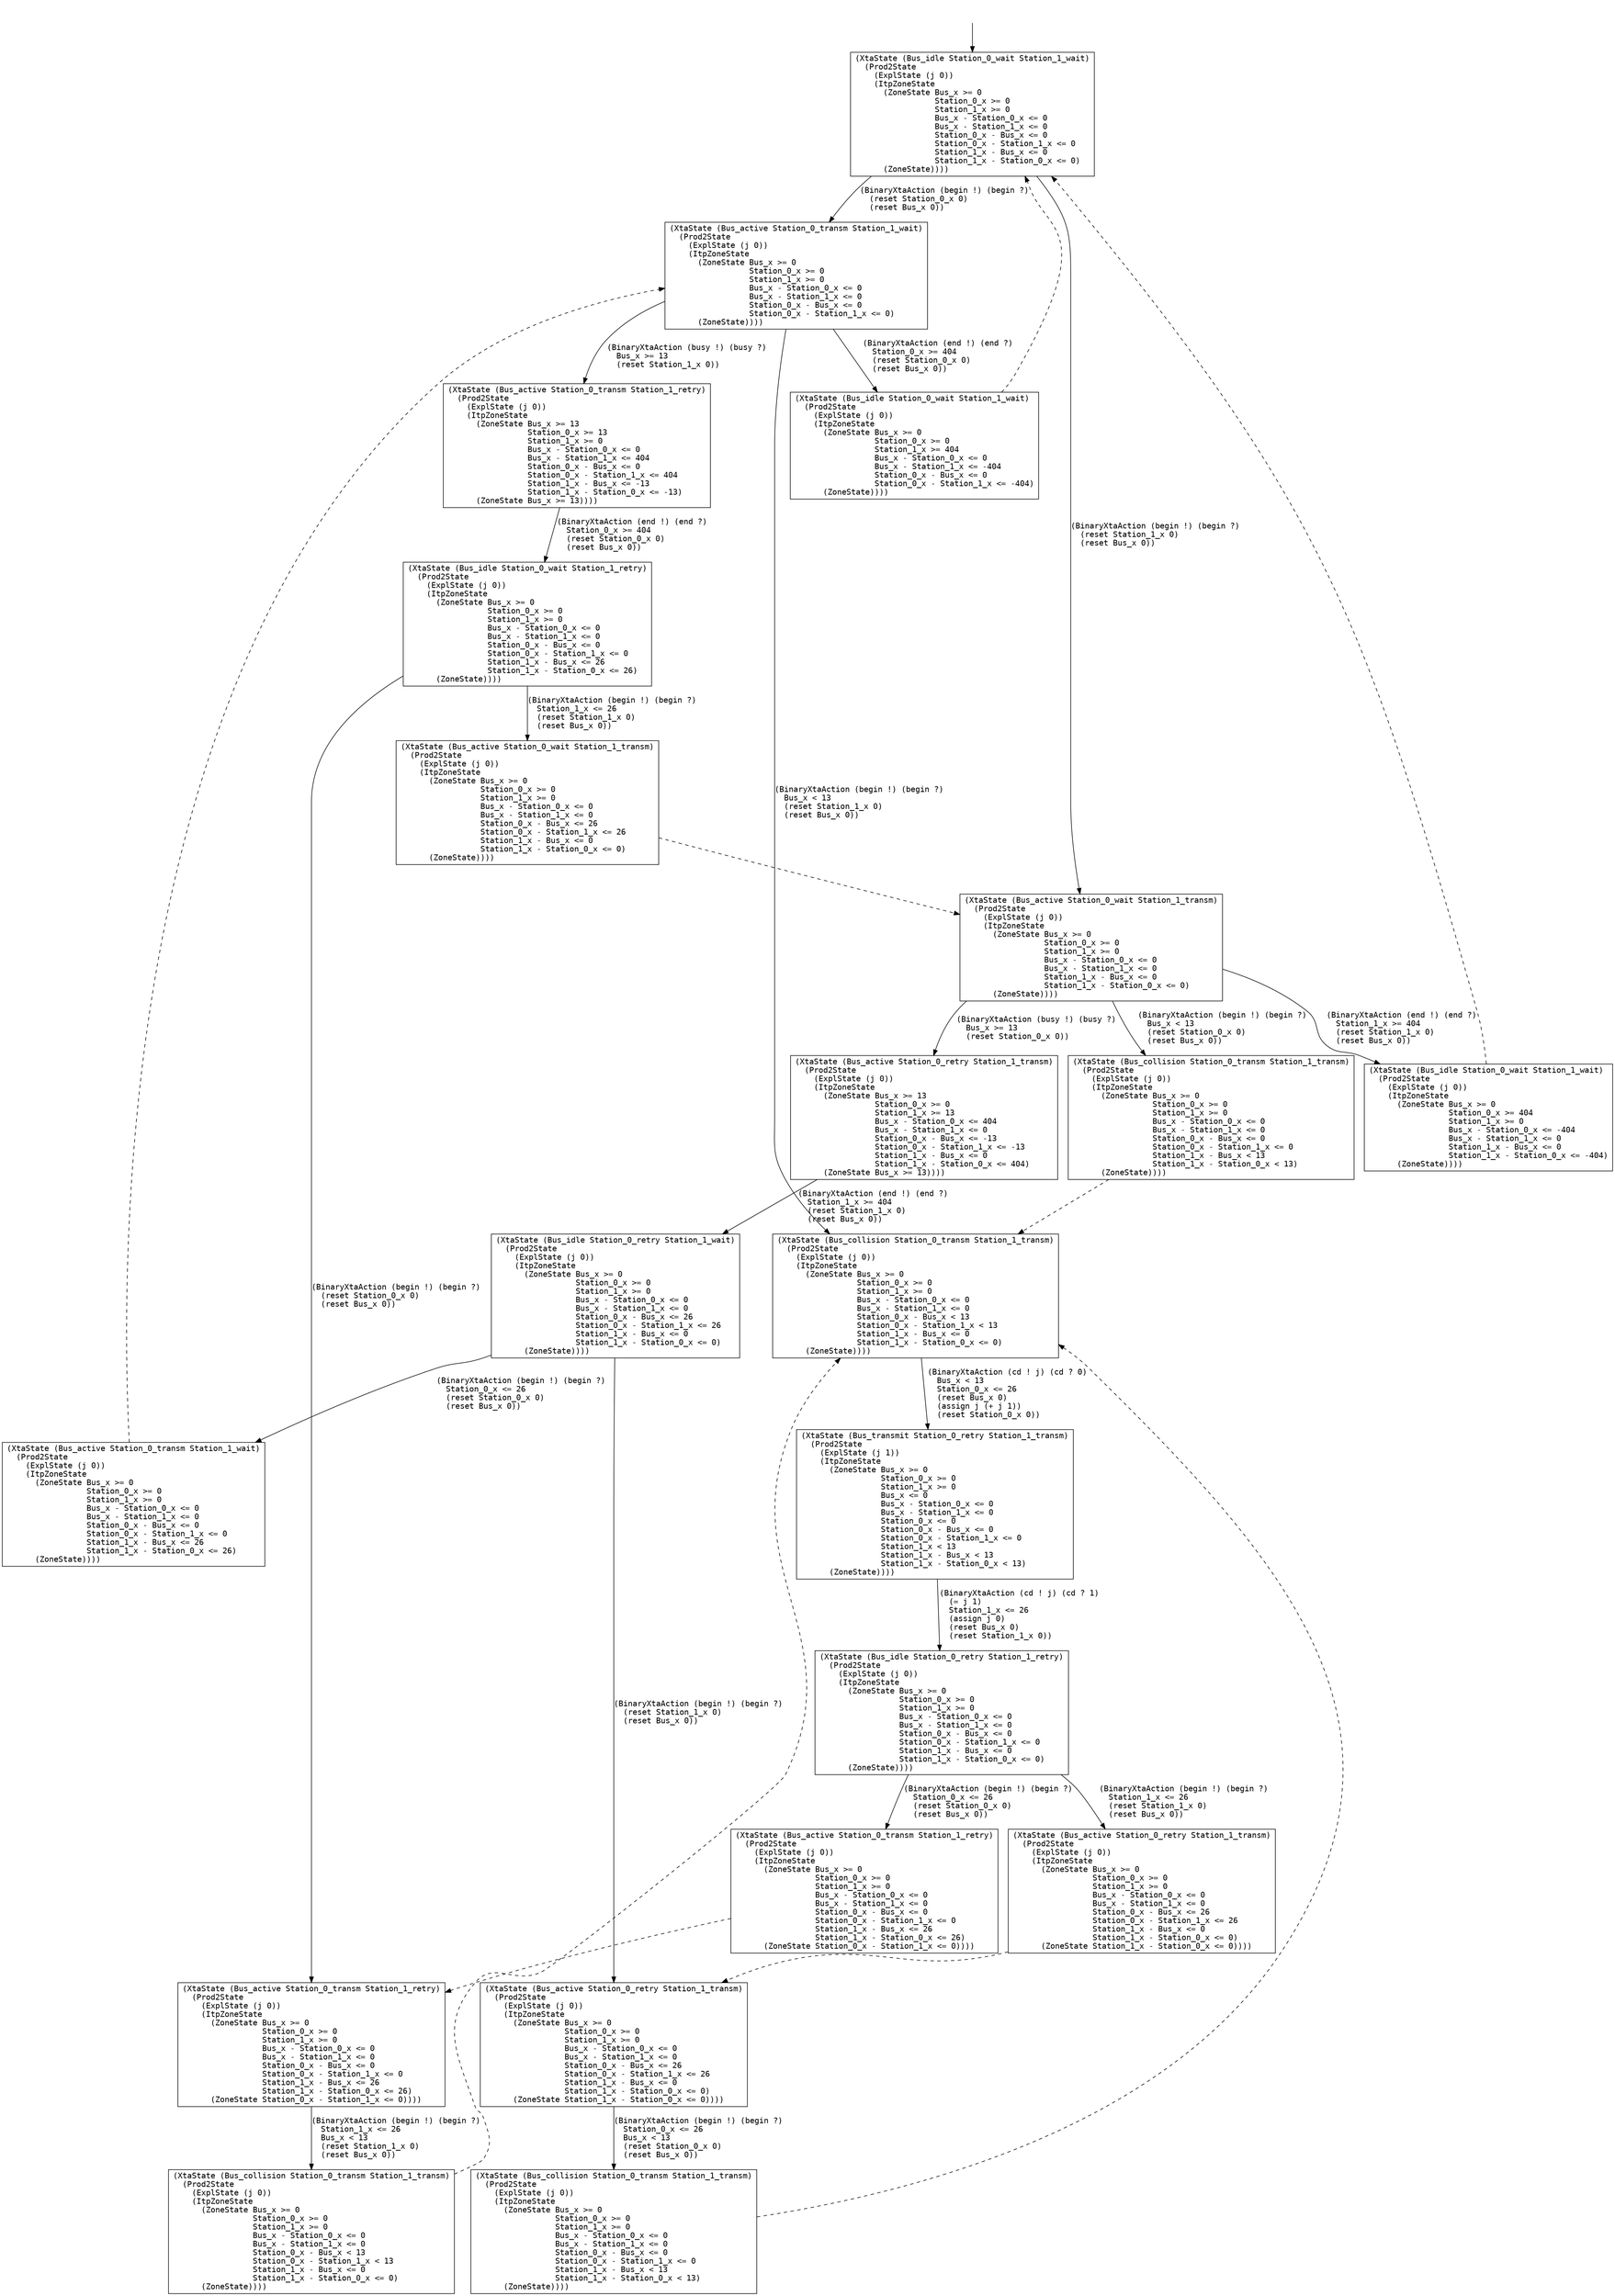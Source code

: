 digraph arg {
	label="";
		node_0 [label="(XtaState (Bus_idle Station_0_wait Station_1_wait)\l  (Prod2State\l    (ExplState (j 0))\l    (ItpZoneState\l      (ZoneState Bus_x >= 0\l                 Station_0_x >= 0\l                 Station_1_x >= 0\l                 Bus_x - Station_0_x <= 0\l                 Bus_x - Station_1_x <= 0\l                 Station_0_x - Bus_x <= 0\l                 Station_0_x - Station_1_x <= 0\l                 Station_1_x - Bus_x <= 0\l                 Station_1_x - Station_0_x <= 0)\l      (ZoneState))))\l",style="solid,filled",fontname="courier",fillcolor="#FFFFFF",color="#000000",shape=rectangle];
		node_1 [label="(XtaState (Bus_active Station_0_transm Station_1_wait)\l  (Prod2State\l    (ExplState (j 0))\l    (ItpZoneState\l      (ZoneState Bus_x >= 0\l                 Station_0_x >= 0\l                 Station_1_x >= 0\l                 Bus_x - Station_0_x <= 0\l                 Bus_x - Station_1_x <= 0\l                 Station_0_x - Bus_x <= 0\l                 Station_0_x - Station_1_x <= 0)\l      (ZoneState))))\l",style="solid,filled",fontname="courier",fillcolor="#FFFFFF",color="#000000",shape=rectangle];
		node_5 [label="(XtaState (Bus_collision Station_0_transm Station_1_transm)\l  (Prod2State\l    (ExplState (j 0))\l    (ItpZoneState\l      (ZoneState Bus_x >= 0\l                 Station_0_x >= 0\l                 Station_1_x >= 0\l                 Bus_x - Station_0_x <= 0\l                 Bus_x - Station_1_x <= 0\l                 Station_0_x - Bus_x < 13\l                 Station_0_x - Station_1_x < 13\l                 Station_1_x - Bus_x <= 0\l                 Station_1_x - Station_0_x <= 0)\l      (ZoneState))))\l",style="solid,filled",fontname="courier",fillcolor="#FFFFFF",color="#000000",shape=rectangle];
		node_10 [label="(XtaState (Bus_transmit Station_0_retry Station_1_transm)\l  (Prod2State\l    (ExplState (j 1))\l    (ItpZoneState\l      (ZoneState Bus_x >= 0\l                 Station_0_x >= 0\l                 Station_1_x >= 0\l                 Bus_x <= 0\l                 Bus_x - Station_0_x <= 0\l                 Bus_x - Station_1_x <= 0\l                 Station_0_x <= 0\l                 Station_0_x - Bus_x <= 0\l                 Station_0_x - Station_1_x <= 0\l                 Station_1_x < 13\l                 Station_1_x - Bus_x < 13\l                 Station_1_x - Station_0_x < 13)\l      (ZoneState))))\l",style="solid,filled",fontname="courier",fillcolor="#FFFFFF",color="#000000",shape=rectangle];
		node_14 [label="(XtaState (Bus_idle Station_0_retry Station_1_retry)\l  (Prod2State\l    (ExplState (j 0))\l    (ItpZoneState\l      (ZoneState Bus_x >= 0\l                 Station_0_x >= 0\l                 Station_1_x >= 0\l                 Bus_x - Station_0_x <= 0\l                 Bus_x - Station_1_x <= 0\l                 Station_0_x - Bus_x <= 0\l                 Station_0_x - Station_1_x <= 0\l                 Station_1_x - Bus_x <= 0\l                 Station_1_x - Station_0_x <= 0)\l      (ZoneState))))\l",style="solid,filled",fontname="courier",fillcolor="#FFFFFF",color="#000000",shape=rectangle];
		node_19 [label="(XtaState (Bus_active Station_0_retry Station_1_transm)\l  (Prod2State\l    (ExplState (j 0))\l    (ItpZoneState\l      (ZoneState Bus_x >= 0\l                 Station_0_x >= 0\l                 Station_1_x >= 0\l                 Bus_x - Station_0_x <= 0\l                 Bus_x - Station_1_x <= 0\l                 Station_0_x - Bus_x <= 26\l                 Station_0_x - Station_1_x <= 26\l                 Station_1_x - Bus_x <= 0\l                 Station_1_x - Station_0_x <= 0)\l      (ZoneState Station_1_x - Station_0_x <= 0))))\l",style="solid,filled",fontname="courier",fillcolor="#FFFFFF",color="#000000",shape=rectangle];
		node_16 [label="(XtaState (Bus_active Station_0_retry Station_1_transm)\l  (Prod2State\l    (ExplState (j 0))\l    (ItpZoneState\l      (ZoneState Bus_x >= 0\l                 Station_0_x >= 0\l                 Station_1_x >= 0\l                 Bus_x - Station_0_x <= 0\l                 Bus_x - Station_1_x <= 0\l                 Station_0_x - Bus_x <= 26\l                 Station_0_x - Station_1_x <= 26\l                 Station_1_x - Bus_x <= 0\l                 Station_1_x - Station_0_x <= 0)\l      (ZoneState Station_1_x - Station_0_x <= 0))))\l",style="solid,filled",fontname="courier",fillcolor="#FFFFFF",color="#000000",shape=rectangle];
		node_20 [label="(XtaState (Bus_collision Station_0_transm Station_1_transm)\l  (Prod2State\l    (ExplState (j 0))\l    (ItpZoneState\l      (ZoneState Bus_x >= 0\l                 Station_0_x >= 0\l                 Station_1_x >= 0\l                 Bus_x - Station_0_x <= 0\l                 Bus_x - Station_1_x <= 0\l                 Station_0_x - Bus_x <= 0\l                 Station_0_x - Station_1_x <= 0\l                 Station_1_x - Bus_x < 13\l                 Station_1_x - Station_0_x < 13)\l      (ZoneState))))\l",style="solid,filled",fontname="courier",fillcolor="#FFFFFF",color="#000000",shape=rectangle];
		node_18 [label="(XtaState (Bus_active Station_0_transm Station_1_retry)\l  (Prod2State\l    (ExplState (j 0))\l    (ItpZoneState\l      (ZoneState Bus_x >= 0\l                 Station_0_x >= 0\l                 Station_1_x >= 0\l                 Bus_x - Station_0_x <= 0\l                 Bus_x - Station_1_x <= 0\l                 Station_0_x - Bus_x <= 0\l                 Station_0_x - Station_1_x <= 0\l                 Station_1_x - Bus_x <= 26\l                 Station_1_x - Station_0_x <= 26)\l      (ZoneState Station_0_x - Station_1_x <= 0))))\l",style="solid,filled",fontname="courier",fillcolor="#FFFFFF",color="#000000",shape=rectangle];
		node_12 [label="(XtaState (Bus_active Station_0_transm Station_1_retry)\l  (Prod2State\l    (ExplState (j 0))\l    (ItpZoneState\l      (ZoneState Bus_x >= 0\l                 Station_0_x >= 0\l                 Station_1_x >= 0\l                 Bus_x - Station_0_x <= 0\l                 Bus_x - Station_1_x <= 0\l                 Station_0_x - Bus_x <= 0\l                 Station_0_x - Station_1_x <= 0\l                 Station_1_x - Bus_x <= 26\l                 Station_1_x - Station_0_x <= 26)\l      (ZoneState Station_0_x - Station_1_x <= 0))))\l",style="solid,filled",fontname="courier",fillcolor="#FFFFFF",color="#000000",shape=rectangle];
		node_17 [label="(XtaState (Bus_collision Station_0_transm Station_1_transm)\l  (Prod2State\l    (ExplState (j 0))\l    (ItpZoneState\l      (ZoneState Bus_x >= 0\l                 Station_0_x >= 0\l                 Station_1_x >= 0\l                 Bus_x - Station_0_x <= 0\l                 Bus_x - Station_1_x <= 0\l                 Station_0_x - Bus_x < 13\l                 Station_0_x - Station_1_x < 13\l                 Station_1_x - Bus_x <= 0\l                 Station_1_x - Station_0_x <= 0)\l      (ZoneState))))\l",style="solid,filled",fontname="courier",fillcolor="#FFFFFF",color="#000000",shape=rectangle];
		node_4 [label="(XtaState (Bus_idle Station_0_wait Station_1_wait)\l  (Prod2State\l    (ExplState (j 0))\l    (ItpZoneState\l      (ZoneState Bus_x >= 0\l                 Station_0_x >= 0\l                 Station_1_x >= 404\l                 Bus_x - Station_0_x <= 0\l                 Bus_x - Station_1_x <= -404\l                 Station_0_x - Bus_x <= 0\l                 Station_0_x - Station_1_x <= -404)\l      (ZoneState))))\l",style="solid,filled",fontname="courier",fillcolor="#FFFFFF",color="#000000",shape=rectangle];
		node_3 [label="(XtaState (Bus_active Station_0_transm Station_1_retry)\l  (Prod2State\l    (ExplState (j 0))\l    (ItpZoneState\l      (ZoneState Bus_x >= 13\l                 Station_0_x >= 13\l                 Station_1_x >= 0\l                 Bus_x - Station_0_x <= 0\l                 Bus_x - Station_1_x <= 404\l                 Station_0_x - Bus_x <= 0\l                 Station_0_x - Station_1_x <= 404\l                 Station_1_x - Bus_x <= -13\l                 Station_1_x - Station_0_x <= -13)\l      (ZoneState Bus_x >= 13))))\l",style="solid,filled",fontname="courier",fillcolor="#FFFFFF",color="#000000",shape=rectangle];
		node_9 [label="(XtaState (Bus_idle Station_0_wait Station_1_retry)\l  (Prod2State\l    (ExplState (j 0))\l    (ItpZoneState\l      (ZoneState Bus_x >= 0\l                 Station_0_x >= 0\l                 Station_1_x >= 0\l                 Bus_x - Station_0_x <= 0\l                 Bus_x - Station_1_x <= 0\l                 Station_0_x - Bus_x <= 0\l                 Station_0_x - Station_1_x <= 0\l                 Station_1_x - Bus_x <= 26\l                 Station_1_x - Station_0_x <= 26)\l      (ZoneState))))\l",style="solid,filled",fontname="courier",fillcolor="#FFFFFF",color="#000000",shape=rectangle];
		node_13 [label="(XtaState (Bus_active Station_0_wait Station_1_transm)\l  (Prod2State\l    (ExplState (j 0))\l    (ItpZoneState\l      (ZoneState Bus_x >= 0\l                 Station_0_x >= 0\l                 Station_1_x >= 0\l                 Bus_x - Station_0_x <= 0\l                 Bus_x - Station_1_x <= 0\l                 Station_0_x - Bus_x <= 26\l                 Station_0_x - Station_1_x <= 26\l                 Station_1_x - Bus_x <= 0\l                 Station_1_x - Station_0_x <= 0)\l      (ZoneState))))\l",style="solid,filled",fontname="courier",fillcolor="#FFFFFF",color="#000000",shape=rectangle];
		node_2 [label="(XtaState (Bus_active Station_0_wait Station_1_transm)\l  (Prod2State\l    (ExplState (j 0))\l    (ItpZoneState\l      (ZoneState Bus_x >= 0\l                 Station_0_x >= 0\l                 Station_1_x >= 0\l                 Bus_x - Station_0_x <= 0\l                 Bus_x - Station_1_x <= 0\l                 Station_1_x - Bus_x <= 0\l                 Station_1_x - Station_0_x <= 0)\l      (ZoneState))))\l",style="solid,filled",fontname="courier",fillcolor="#FFFFFF",color="#000000",shape=rectangle];
		node_7 [label="(XtaState (Bus_collision Station_0_transm Station_1_transm)\l  (Prod2State\l    (ExplState (j 0))\l    (ItpZoneState\l      (ZoneState Bus_x >= 0\l                 Station_0_x >= 0\l                 Station_1_x >= 0\l                 Bus_x - Station_0_x <= 0\l                 Bus_x - Station_1_x <= 0\l                 Station_0_x - Bus_x <= 0\l                 Station_0_x - Station_1_x <= 0\l                 Station_1_x - Bus_x < 13\l                 Station_1_x - Station_0_x < 13)\l      (ZoneState))))\l",style="solid,filled",fontname="courier",fillcolor="#FFFFFF",color="#000000",shape=rectangle];
		node_8 [label="(XtaState (Bus_idle Station_0_wait Station_1_wait)\l  (Prod2State\l    (ExplState (j 0))\l    (ItpZoneState\l      (ZoneState Bus_x >= 0\l                 Station_0_x >= 404\l                 Station_1_x >= 0\l                 Bus_x - Station_0_x <= -404\l                 Bus_x - Station_1_x <= 0\l                 Station_1_x - Bus_x <= 0\l                 Station_1_x - Station_0_x <= -404)\l      (ZoneState))))\l",style="solid,filled",fontname="courier",fillcolor="#FFFFFF",color="#000000",shape=rectangle];
		node_6 [label="(XtaState (Bus_active Station_0_retry Station_1_transm)\l  (Prod2State\l    (ExplState (j 0))\l    (ItpZoneState\l      (ZoneState Bus_x >= 13\l                 Station_0_x >= 0\l                 Station_1_x >= 13\l                 Bus_x - Station_0_x <= 404\l                 Bus_x - Station_1_x <= 0\l                 Station_0_x - Bus_x <= -13\l                 Station_0_x - Station_1_x <= -13\l                 Station_1_x - Bus_x <= 0\l                 Station_1_x - Station_0_x <= 404)\l      (ZoneState Bus_x >= 13))))\l",style="solid,filled",fontname="courier",fillcolor="#FFFFFF",color="#000000",shape=rectangle];
		node_11 [label="(XtaState (Bus_idle Station_0_retry Station_1_wait)\l  (Prod2State\l    (ExplState (j 0))\l    (ItpZoneState\l      (ZoneState Bus_x >= 0\l                 Station_0_x >= 0\l                 Station_1_x >= 0\l                 Bus_x - Station_0_x <= 0\l                 Bus_x - Station_1_x <= 0\l                 Station_0_x - Bus_x <= 26\l                 Station_0_x - Station_1_x <= 26\l                 Station_1_x - Bus_x <= 0\l                 Station_1_x - Station_0_x <= 0)\l      (ZoneState))))\l",style="solid,filled",fontname="courier",fillcolor="#FFFFFF",color="#000000",shape=rectangle];
		node_15 [label="(XtaState (Bus_active Station_0_transm Station_1_wait)\l  (Prod2State\l    (ExplState (j 0))\l    (ItpZoneState\l      (ZoneState Bus_x >= 0\l                 Station_0_x >= 0\l                 Station_1_x >= 0\l                 Bus_x - Station_0_x <= 0\l                 Bus_x - Station_1_x <= 0\l                 Station_0_x - Bus_x <= 0\l                 Station_0_x - Station_1_x <= 0\l                 Station_1_x - Bus_x <= 26\l                 Station_1_x - Station_0_x <= 26)\l      (ZoneState))))\l",style="solid,filled",fontname="courier",fillcolor="#FFFFFF",color="#000000",shape=rectangle];
		phantom_init0 [label="\n",style="solid,filled",fillcolor="#FFFFFF",color="#FFFFFF",shape=ellipse];
	node_0 -> node_1 [label="(BinaryXtaAction (begin !) (begin ?)\l  (reset Station_0_x 0)\l  (reset Bus_x 0))\l",color="#000000",style=solid,fontname="courier"];
	node_0 -> node_2 [label="(BinaryXtaAction (begin !) (begin ?)\l  (reset Station_1_x 0)\l  (reset Bus_x 0))\l",color="#000000",style=solid,fontname="courier"];
	node_1 -> node_5 [label="(BinaryXtaAction (begin !) (begin ?)\l  Bus_x < 13\l  (reset Station_1_x 0)\l  (reset Bus_x 0))\l",color="#000000",style=solid,fontname="courier"];
	node_1 -> node_4 [label="(BinaryXtaAction (end !) (end ?)\l  Station_0_x >= 404\l  (reset Station_0_x 0)\l  (reset Bus_x 0))\l",color="#000000",style=solid,fontname="courier"];
	node_1 -> node_3 [label="(BinaryXtaAction (busy !) (busy ?)\l  Bus_x >= 13\l  (reset Station_1_x 0))\l",color="#000000",style=solid,fontname="courier"];
	node_5 -> node_10 [label="(BinaryXtaAction (cd ! j) (cd ? 0)\l  Bus_x < 13\l  Station_0_x <= 26\l  (reset Bus_x 0)\l  (assign j (+ j 1))\l  (reset Station_0_x 0))\l",color="#000000",style=solid,fontname="courier"];
	node_10 -> node_14 [label="(BinaryXtaAction (cd ! j) (cd ? 1)\l  (= j 1)\l  Station_1_x <= 26\l  (assign j 0)\l  (reset Bus_x 0)\l  (reset Station_1_x 0))\l",color="#000000",style=solid,fontname="courier"];
	node_14 -> node_19 [label="(BinaryXtaAction (begin !) (begin ?)\l  Station_1_x <= 26\l  (reset Station_1_x 0)\l  (reset Bus_x 0))\l",color="#000000",style=solid,fontname="courier"];
	node_14 -> node_18 [label="(BinaryXtaAction (begin !) (begin ?)\l  Station_0_x <= 26\l  (reset Station_0_x 0)\l  (reset Bus_x 0))\l",color="#000000",style=solid,fontname="courier"];
	node_19 -> node_16 [label="\n",color="#000000",style=dashed,weight="0"];
	node_16 -> node_20 [label="(BinaryXtaAction (begin !) (begin ?)\l  Station_0_x <= 26\l  Bus_x < 13\l  (reset Station_0_x 0)\l  (reset Bus_x 0))\l",color="#000000",style=solid,fontname="courier"];
	node_20 -> node_5 [label="\n",color="#000000",style=dashed,weight="0"];
	node_18 -> node_12 [label="\n",color="#000000",style=dashed,weight="0"];
	node_12 -> node_17 [label="(BinaryXtaAction (begin !) (begin ?)\l  Station_1_x <= 26\l  Bus_x < 13\l  (reset Station_1_x 0)\l  (reset Bus_x 0))\l",color="#000000",style=solid,fontname="courier"];
	node_17 -> node_5 [label="\n",color="#000000",style=dashed,weight="0"];
	node_4 -> node_0 [label="\n",color="#000000",style=dashed,weight="0"];
	node_3 -> node_9 [label="(BinaryXtaAction (end !) (end ?)\l  Station_0_x >= 404\l  (reset Station_0_x 0)\l  (reset Bus_x 0))\l",color="#000000",style=solid,fontname="courier"];
	node_9 -> node_13 [label="(BinaryXtaAction (begin !) (begin ?)\l  Station_1_x <= 26\l  (reset Station_1_x 0)\l  (reset Bus_x 0))\l",color="#000000",style=solid,fontname="courier"];
	node_9 -> node_12 [label="(BinaryXtaAction (begin !) (begin ?)\l  (reset Station_0_x 0)\l  (reset Bus_x 0))\l",color="#000000",style=solid,fontname="courier"];
	node_13 -> node_2 [label="\n",color="#000000",style=dashed,weight="0"];
	node_2 -> node_7 [label="(BinaryXtaAction (begin !) (begin ?)\l  Bus_x < 13\l  (reset Station_0_x 0)\l  (reset Bus_x 0))\l",color="#000000",style=solid,fontname="courier"];
	node_2 -> node_8 [label="(BinaryXtaAction (end !) (end ?)\l  Station_1_x >= 404\l  (reset Station_1_x 0)\l  (reset Bus_x 0))\l",color="#000000",style=solid,fontname="courier"];
	node_2 -> node_6 [label="(BinaryXtaAction (busy !) (busy ?)\l  Bus_x >= 13\l  (reset Station_0_x 0))\l",color="#000000",style=solid,fontname="courier"];
	node_7 -> node_5 [label="\n",color="#000000",style=dashed,weight="0"];
	node_8 -> node_0 [label="\n",color="#000000",style=dashed,weight="0"];
	node_6 -> node_11 [label="(BinaryXtaAction (end !) (end ?)\l  Station_1_x >= 404\l  (reset Station_1_x 0)\l  (reset Bus_x 0))\l",color="#000000",style=solid,fontname="courier"];
	node_11 -> node_16 [label="(BinaryXtaAction (begin !) (begin ?)\l  (reset Station_1_x 0)\l  (reset Bus_x 0))\l",color="#000000",style=solid,fontname="courier"];
	node_11 -> node_15 [label="(BinaryXtaAction (begin !) (begin ?)\l  Station_0_x <= 26\l  (reset Station_0_x 0)\l  (reset Bus_x 0))\l",color="#000000",style=solid,fontname="courier"];
	node_15 -> node_1 [label="\n",color="#000000",style=dashed,weight="0"];
	phantom_init0 -> node_0 [label="\n",color="#000000",style=solid];
}